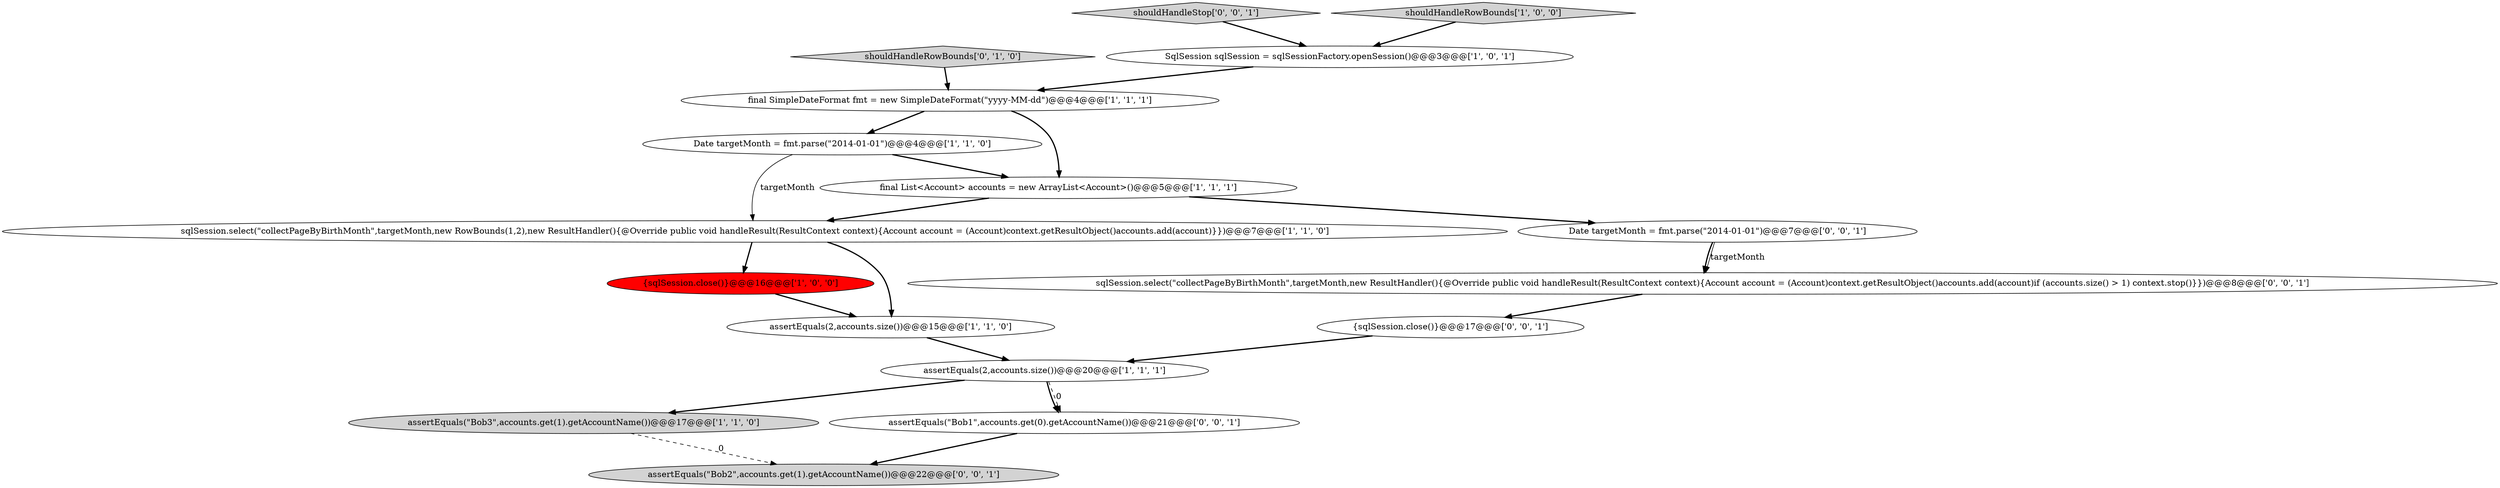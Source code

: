 digraph {
12 [style = filled, label = "{sqlSession.close()}@@@17@@@['0', '0', '1']", fillcolor = white, shape = ellipse image = "AAA0AAABBB3BBB"];
15 [style = filled, label = "Date targetMonth = fmt.parse(\"2014-01-01\")@@@7@@@['0', '0', '1']", fillcolor = white, shape = ellipse image = "AAA0AAABBB3BBB"];
2 [style = filled, label = "Date targetMonth = fmt.parse(\"2014-01-01\")@@@4@@@['1', '1', '0']", fillcolor = white, shape = ellipse image = "AAA0AAABBB1BBB"];
14 [style = filled, label = "sqlSession.select(\"collectPageByBirthMonth\",targetMonth,new ResultHandler(){@Override public void handleResult(ResultContext context){Account account = (Account)context.getResultObject()accounts.add(account)if (accounts.size() > 1) context.stop()}})@@@8@@@['0', '0', '1']", fillcolor = white, shape = ellipse image = "AAA0AAABBB3BBB"];
13 [style = filled, label = "shouldHandleStop['0', '0', '1']", fillcolor = lightgray, shape = diamond image = "AAA0AAABBB3BBB"];
6 [style = filled, label = "{sqlSession.close()}@@@16@@@['1', '0', '0']", fillcolor = red, shape = ellipse image = "AAA1AAABBB1BBB"];
8 [style = filled, label = "assertEquals(2,accounts.size())@@@20@@@['1', '1', '1']", fillcolor = white, shape = ellipse image = "AAA0AAABBB1BBB"];
7 [style = filled, label = "shouldHandleRowBounds['1', '0', '0']", fillcolor = lightgray, shape = diamond image = "AAA0AAABBB1BBB"];
1 [style = filled, label = "assertEquals(\"Bob3\",accounts.get(1).getAccountName())@@@17@@@['1', '1', '0']", fillcolor = lightgray, shape = ellipse image = "AAA0AAABBB1BBB"];
5 [style = filled, label = "final List<Account> accounts = new ArrayList<Account>()@@@5@@@['1', '1', '1']", fillcolor = white, shape = ellipse image = "AAA0AAABBB1BBB"];
0 [style = filled, label = "assertEquals(2,accounts.size())@@@15@@@['1', '1', '0']", fillcolor = white, shape = ellipse image = "AAA0AAABBB1BBB"];
10 [style = filled, label = "shouldHandleRowBounds['0', '1', '0']", fillcolor = lightgray, shape = diamond image = "AAA0AAABBB2BBB"];
4 [style = filled, label = "SqlSession sqlSession = sqlSessionFactory.openSession()@@@3@@@['1', '0', '1']", fillcolor = white, shape = ellipse image = "AAA0AAABBB1BBB"];
16 [style = filled, label = "assertEquals(\"Bob1\",accounts.get(0).getAccountName())@@@21@@@['0', '0', '1']", fillcolor = white, shape = ellipse image = "AAA0AAABBB3BBB"];
9 [style = filled, label = "sqlSession.select(\"collectPageByBirthMonth\",targetMonth,new RowBounds(1,2),new ResultHandler(){@Override public void handleResult(ResultContext context){Account account = (Account)context.getResultObject()accounts.add(account)}})@@@7@@@['1', '1', '0']", fillcolor = white, shape = ellipse image = "AAA0AAABBB1BBB"];
3 [style = filled, label = "final SimpleDateFormat fmt = new SimpleDateFormat(\"yyyy-MM-dd\")@@@4@@@['1', '1', '1']", fillcolor = white, shape = ellipse image = "AAA0AAABBB1BBB"];
11 [style = filled, label = "assertEquals(\"Bob2\",accounts.get(1).getAccountName())@@@22@@@['0', '0', '1']", fillcolor = lightgray, shape = ellipse image = "AAA0AAABBB3BBB"];
8->16 [style = bold, label=""];
4->3 [style = bold, label=""];
8->16 [style = dashed, label="0"];
16->11 [style = bold, label=""];
9->0 [style = bold, label=""];
5->9 [style = bold, label=""];
15->14 [style = bold, label=""];
5->15 [style = bold, label=""];
10->3 [style = bold, label=""];
6->0 [style = bold, label=""];
7->4 [style = bold, label=""];
9->6 [style = bold, label=""];
8->1 [style = bold, label=""];
3->5 [style = bold, label=""];
3->2 [style = bold, label=""];
12->8 [style = bold, label=""];
1->11 [style = dashed, label="0"];
14->12 [style = bold, label=""];
0->8 [style = bold, label=""];
2->9 [style = solid, label="targetMonth"];
2->5 [style = bold, label=""];
15->14 [style = solid, label="targetMonth"];
13->4 [style = bold, label=""];
}
